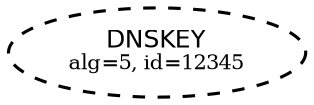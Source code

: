 digraph {
	a [label=<<FONT POINT-SIZE="12" FACE="Helvetica">DNSKEY</FONT><BR/><FONT POINT-SIZE="10">alg=5, id=12345</FONT>>, style="dashed", penwidth="1.5"]
}

